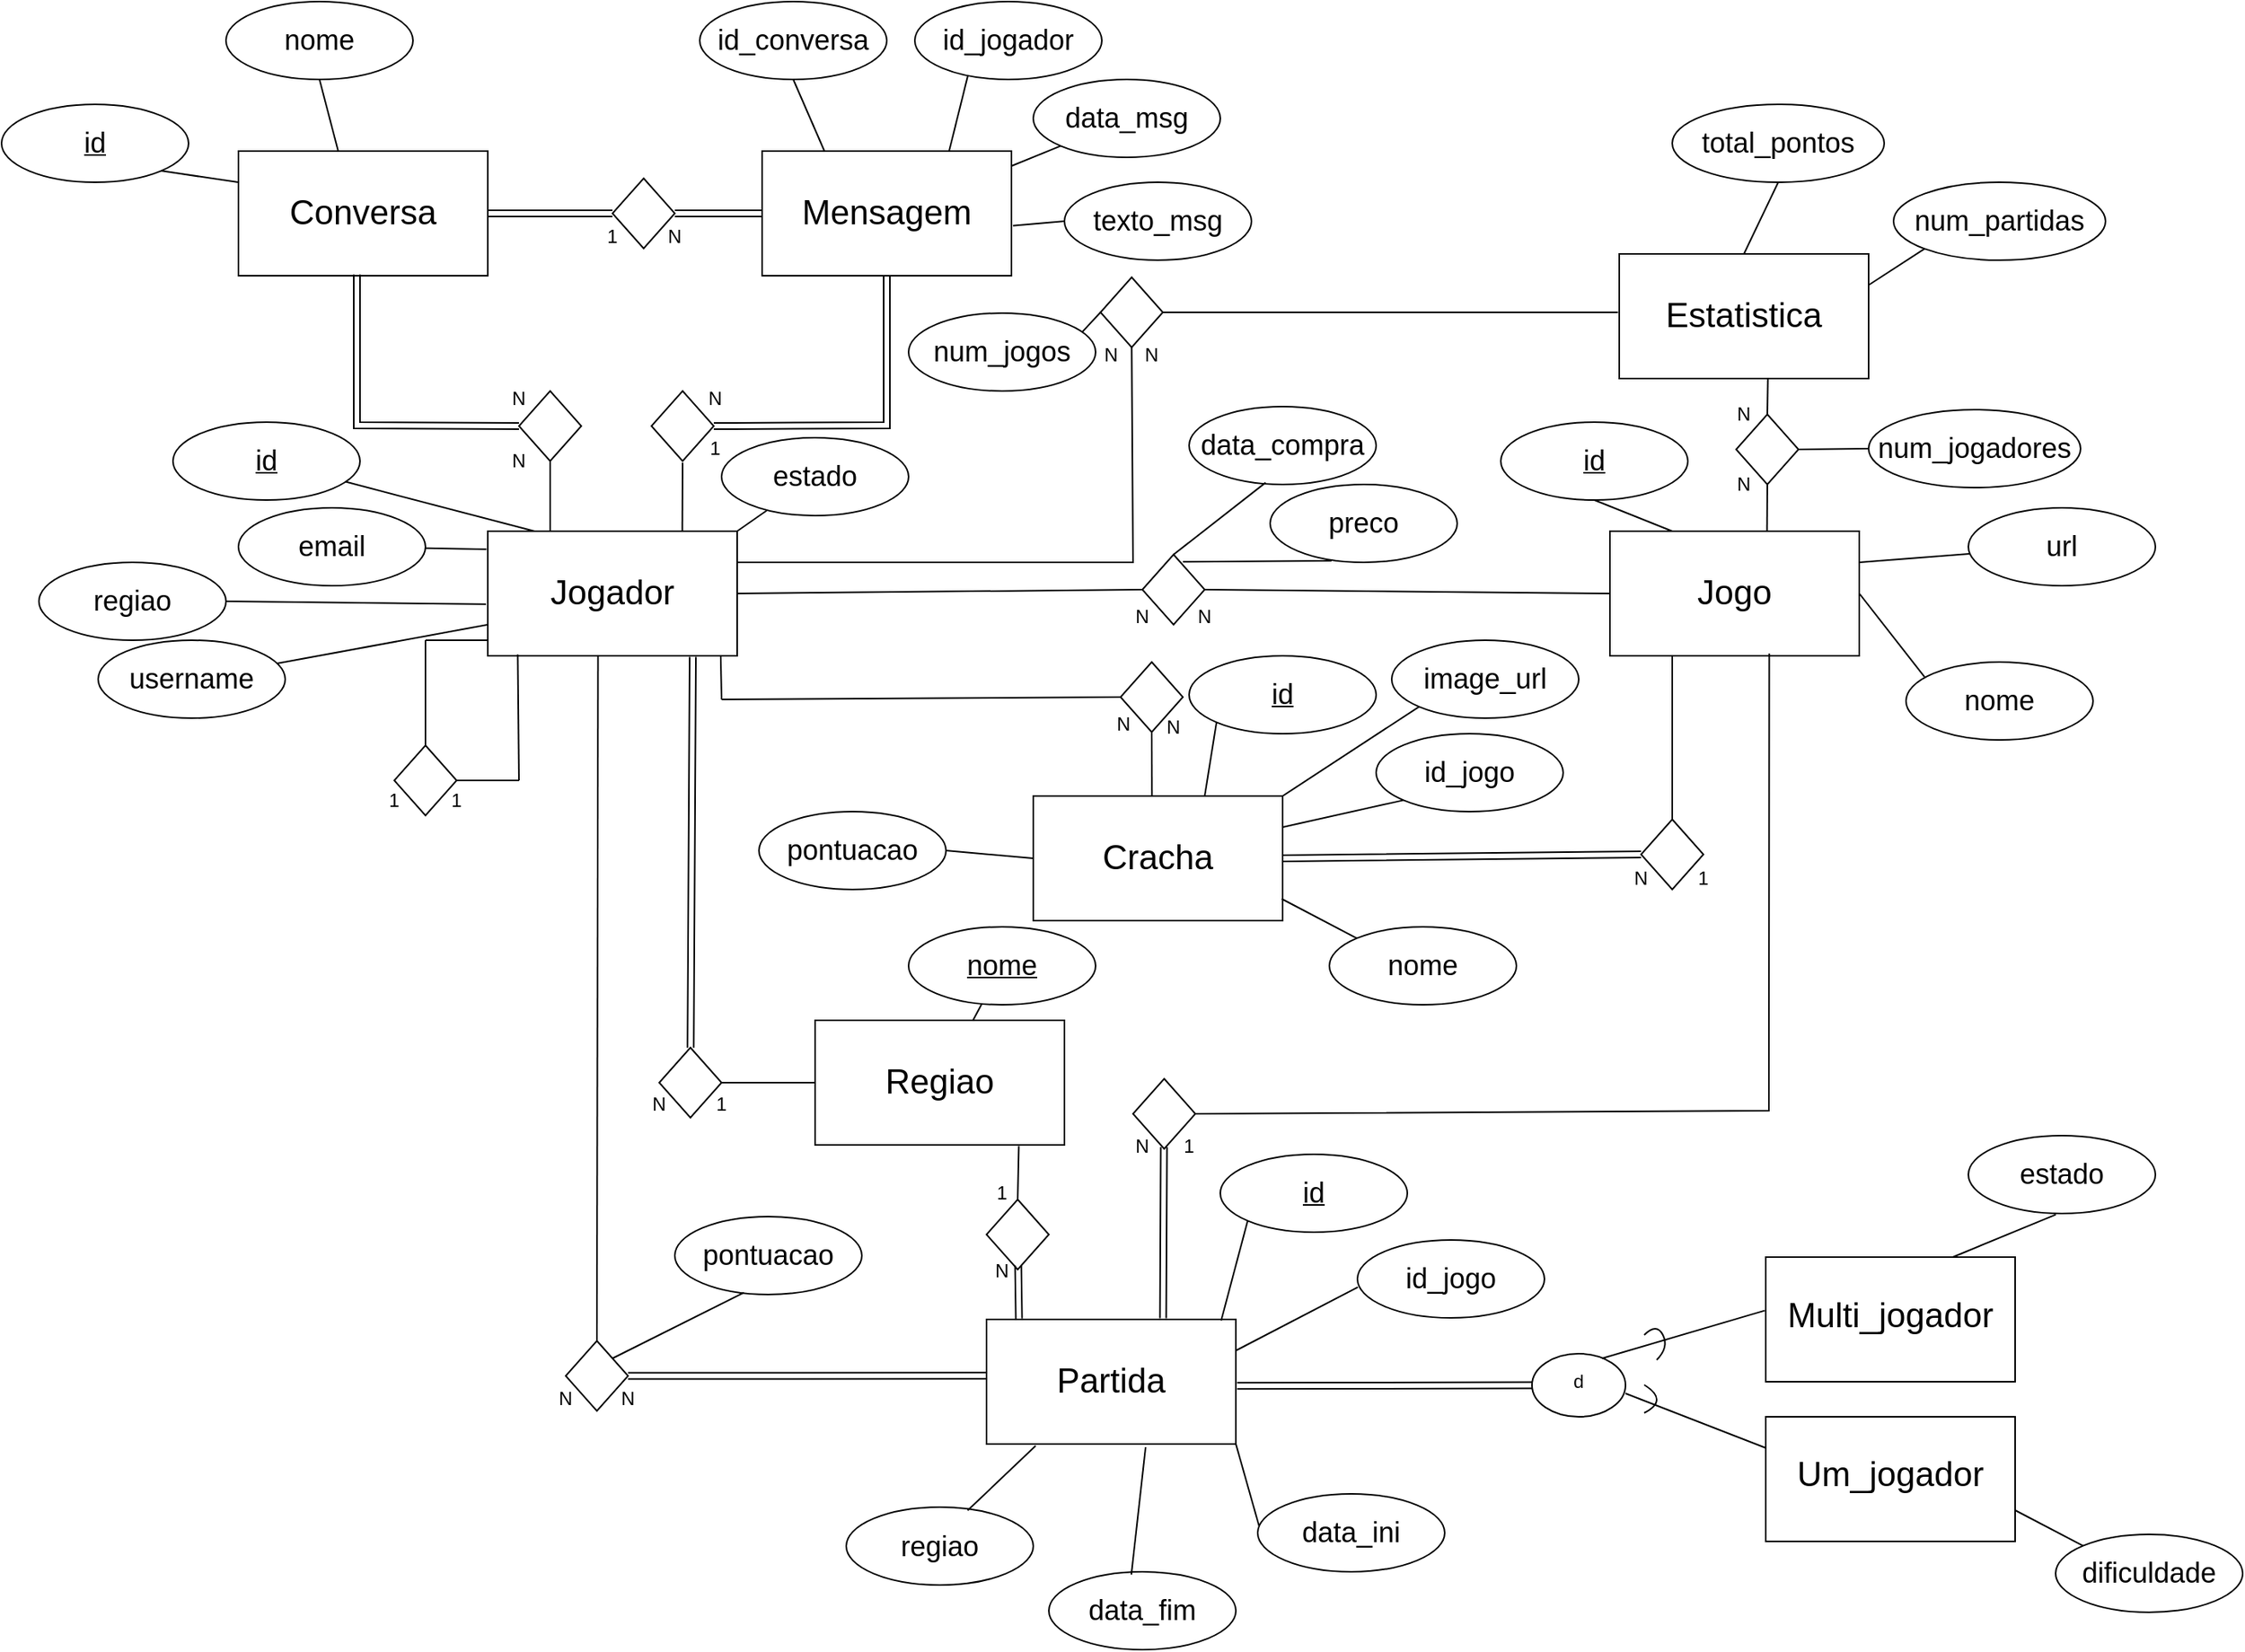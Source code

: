 <mxfile version="21.2.4" type="device">
  <diagram id="R2lEEEUBdFMjLlhIrx00" name="Page-1">
    <mxGraphModel dx="1615" dy="832" grid="1" gridSize="8" guides="1" tooltips="1" connect="1" arrows="1" fold="1" page="1" pageScale="1" pageWidth="4681" pageHeight="3300" math="0" shadow="0" extFonts="Permanent Marker^https://fonts.googleapis.com/css?family=Permanent+Marker">
      <root>
        <mxCell id="0" />
        <mxCell id="1" parent="0" />
        <mxCell id="nNDHWYNQJszgNGWnwx3n-1" value="" style="rounded=0;whiteSpace=wrap;html=1;" parent="1" vertex="1">
          <mxGeometry x="426" y="460" width="160" height="80" as="geometry" />
        </mxCell>
        <mxCell id="nNDHWYNQJszgNGWnwx3n-2" value="&lt;font style=&quot;font-size: 22px;&quot;&gt;Jogador&lt;/font&gt;" style="text;html=1;strokeColor=none;fillColor=none;align=center;verticalAlign=middle;whiteSpace=wrap;rounded=0;" parent="1" vertex="1">
          <mxGeometry x="466" y="480" width="80" height="40" as="geometry" />
        </mxCell>
        <mxCell id="nNDHWYNQJszgNGWnwx3n-3" value="&lt;u&gt;&lt;font style=&quot;font-size: 18px;&quot;&gt;id&lt;/font&gt;&lt;/u&gt;" style="ellipse;whiteSpace=wrap;html=1;" parent="1" vertex="1">
          <mxGeometry x="224" y="390" width="120" height="50" as="geometry" />
        </mxCell>
        <mxCell id="nNDHWYNQJszgNGWnwx3n-4" value="&lt;font style=&quot;font-size: 18px;&quot;&gt;email&lt;/font&gt;" style="ellipse;whiteSpace=wrap;html=1;" parent="1" vertex="1">
          <mxGeometry x="266" y="445" width="120" height="50" as="geometry" />
        </mxCell>
        <mxCell id="nNDHWYNQJszgNGWnwx3n-5" value="&lt;font style=&quot;font-size: 18px;&quot;&gt;username&lt;/font&gt;" style="ellipse;whiteSpace=wrap;html=1;" parent="1" vertex="1">
          <mxGeometry x="176" y="530" width="120" height="50" as="geometry" />
        </mxCell>
        <mxCell id="nNDHWYNQJszgNGWnwx3n-6" value="&lt;span style=&quot;font-size: 18px;&quot;&gt;estado&lt;/span&gt;" style="ellipse;whiteSpace=wrap;html=1;" parent="1" vertex="1">
          <mxGeometry x="576" y="400" width="120" height="50" as="geometry" />
        </mxCell>
        <mxCell id="nNDHWYNQJszgNGWnwx3n-7" value="" style="endArrow=none;html=1;rounded=0;exitX=1;exitY=0;exitDx=0;exitDy=0;" parent="1" source="nNDHWYNQJszgNGWnwx3n-1" target="nNDHWYNQJszgNGWnwx3n-6" edge="1">
          <mxGeometry width="50" height="50" relative="1" as="geometry">
            <mxPoint x="586" y="510" as="sourcePoint" />
            <mxPoint x="636" y="460" as="targetPoint" />
          </mxGeometry>
        </mxCell>
        <mxCell id="nNDHWYNQJszgNGWnwx3n-8" value="" style="endArrow=none;html=1;rounded=0;" parent="1" target="nNDHWYNQJszgNGWnwx3n-3" edge="1">
          <mxGeometry width="50" height="50" relative="1" as="geometry">
            <mxPoint x="456" y="460" as="sourcePoint" />
            <mxPoint x="536" y="420" as="targetPoint" />
          </mxGeometry>
        </mxCell>
        <mxCell id="nNDHWYNQJszgNGWnwx3n-9" value="" style="endArrow=none;html=1;rounded=0;entryX=-0.005;entryY=0.146;entryDx=0;entryDy=0;entryPerimeter=0;" parent="1" source="nNDHWYNQJszgNGWnwx3n-4" target="nNDHWYNQJszgNGWnwx3n-1" edge="1">
          <mxGeometry width="50" height="50" relative="1" as="geometry">
            <mxPoint x="456" y="480" as="sourcePoint" />
            <mxPoint x="506" y="430" as="targetPoint" />
          </mxGeometry>
        </mxCell>
        <mxCell id="nNDHWYNQJszgNGWnwx3n-10" value="" style="endArrow=none;html=1;rounded=0;entryX=0;entryY=0.75;entryDx=0;entryDy=0;" parent="1" source="nNDHWYNQJszgNGWnwx3n-5" target="nNDHWYNQJszgNGWnwx3n-1" edge="1">
          <mxGeometry width="50" height="50" relative="1" as="geometry">
            <mxPoint x="456" y="540" as="sourcePoint" />
            <mxPoint x="506" y="490" as="targetPoint" />
          </mxGeometry>
        </mxCell>
        <mxCell id="nNDHWYNQJszgNGWnwx3n-12" value="" style="rounded=0;whiteSpace=wrap;html=1;" parent="1" vertex="1">
          <mxGeometry x="636" y="774" width="160" height="80" as="geometry" />
        </mxCell>
        <mxCell id="nNDHWYNQJszgNGWnwx3n-13" value="&lt;font style=&quot;font-size: 22px;&quot;&gt;Regiao&lt;/font&gt;" style="text;html=1;strokeColor=none;fillColor=none;align=center;verticalAlign=middle;whiteSpace=wrap;rounded=0;" parent="1" vertex="1">
          <mxGeometry x="676" y="794" width="80" height="40" as="geometry" />
        </mxCell>
        <mxCell id="nNDHWYNQJszgNGWnwx3n-14" value="&lt;u&gt;&lt;font style=&quot;font-size: 18px;&quot;&gt;nome&lt;/font&gt;&lt;/u&gt;" style="ellipse;whiteSpace=wrap;html=1;" parent="1" vertex="1">
          <mxGeometry x="696" y="714" width="120" height="50" as="geometry" />
        </mxCell>
        <mxCell id="nNDHWYNQJszgNGWnwx3n-15" value="" style="endArrow=none;html=1;rounded=0;" parent="1" source="nNDHWYNQJszgNGWnwx3n-12" target="nNDHWYNQJszgNGWnwx3n-14" edge="1">
          <mxGeometry width="50" height="50" relative="1" as="geometry">
            <mxPoint x="596" y="754" as="sourcePoint" />
            <mxPoint x="646" y="704" as="targetPoint" />
          </mxGeometry>
        </mxCell>
        <mxCell id="nNDHWYNQJszgNGWnwx3n-20" value="1" style="text;html=1;strokeColor=none;fillColor=none;align=center;verticalAlign=middle;whiteSpace=wrap;rounded=0;" parent="1" vertex="1">
          <mxGeometry x="336" y="620" width="60" height="25" as="geometry" />
        </mxCell>
        <mxCell id="nNDHWYNQJszgNGWnwx3n-21" value="1" style="text;html=1;strokeColor=none;fillColor=none;align=center;verticalAlign=middle;whiteSpace=wrap;rounded=0;" parent="1" vertex="1">
          <mxGeometry x="376" y="620" width="60" height="25" as="geometry" />
        </mxCell>
        <mxCell id="nNDHWYNQJszgNGWnwx3n-25" value="" style="endArrow=none;html=1;rounded=0;entryX=0.12;entryY=0.989;entryDx=0;entryDy=0;entryPerimeter=0;" parent="1" target="nNDHWYNQJszgNGWnwx3n-1" edge="1">
          <mxGeometry width="50" height="50" relative="1" as="geometry">
            <mxPoint x="446" y="620" as="sourcePoint" />
            <mxPoint x="656" y="590" as="targetPoint" />
          </mxGeometry>
        </mxCell>
        <mxCell id="nNDHWYNQJszgNGWnwx3n-34" value="" style="endArrow=none;html=1;rounded=0;" parent="1" edge="1">
          <mxGeometry width="50" height="50" relative="1" as="geometry">
            <mxPoint x="386" y="530" as="sourcePoint" />
            <mxPoint x="426" y="530" as="targetPoint" />
          </mxGeometry>
        </mxCell>
        <mxCell id="nNDHWYNQJszgNGWnwx3n-35" value="" style="rhombus;whiteSpace=wrap;html=1;" parent="1" vertex="1">
          <mxGeometry x="366" y="597.5" width="40" height="45" as="geometry" />
        </mxCell>
        <mxCell id="nNDHWYNQJszgNGWnwx3n-36" value="" style="endArrow=none;html=1;rounded=0;" parent="1" edge="1">
          <mxGeometry width="50" height="50" relative="1" as="geometry">
            <mxPoint x="406" y="620" as="sourcePoint" />
            <mxPoint x="446" y="620" as="targetPoint" />
          </mxGeometry>
        </mxCell>
        <mxCell id="nNDHWYNQJszgNGWnwx3n-37" value="" style="endArrow=none;html=1;rounded=0;exitX=0.5;exitY=0;exitDx=0;exitDy=0;" parent="1" source="nNDHWYNQJszgNGWnwx3n-35" edge="1">
          <mxGeometry width="50" height="50" relative="1" as="geometry">
            <mxPoint x="406" y="620" as="sourcePoint" />
            <mxPoint x="386" y="530" as="targetPoint" />
          </mxGeometry>
        </mxCell>
        <mxCell id="nNDHWYNQJszgNGWnwx3n-38" value="" style="rhombus;whiteSpace=wrap;html=1;" parent="1" vertex="1">
          <mxGeometry x="536" y="791.5" width="40" height="45" as="geometry" />
        </mxCell>
        <mxCell id="nNDHWYNQJszgNGWnwx3n-40" value="1" style="text;html=1;strokeColor=none;fillColor=none;align=center;verticalAlign=middle;whiteSpace=wrap;rounded=0;" parent="1" vertex="1">
          <mxGeometry x="546" y="815" width="60" height="25" as="geometry" />
        </mxCell>
        <mxCell id="nNDHWYNQJszgNGWnwx3n-41" value="" style="endArrow=none;html=1;rounded=0;entryX=0;entryY=0.5;entryDx=0;entryDy=0;exitX=1;exitY=0.5;exitDx=0;exitDy=0;" parent="1" source="nNDHWYNQJszgNGWnwx3n-38" target="nNDHWYNQJszgNGWnwx3n-12" edge="1">
          <mxGeometry width="50" height="50" relative="1" as="geometry">
            <mxPoint x="526" y="814" as="sourcePoint" />
            <mxPoint x="576" y="764" as="targetPoint" />
          </mxGeometry>
        </mxCell>
        <mxCell id="nNDHWYNQJszgNGWnwx3n-42" value="" style="rounded=0;whiteSpace=wrap;html=1;" parent="1" vertex="1">
          <mxGeometry x="1146" y="460" width="160" height="80" as="geometry" />
        </mxCell>
        <mxCell id="nNDHWYNQJszgNGWnwx3n-43" value="&lt;font style=&quot;font-size: 22px;&quot;&gt;Jogo&lt;/font&gt;" style="text;html=1;strokeColor=none;fillColor=none;align=center;verticalAlign=middle;whiteSpace=wrap;rounded=0;" parent="1" vertex="1">
          <mxGeometry x="1186" y="480" width="80" height="40" as="geometry" />
        </mxCell>
        <mxCell id="nNDHWYNQJszgNGWnwx3n-44" value="" style="rhombus;whiteSpace=wrap;html=1;" parent="1" vertex="1">
          <mxGeometry x="846" y="475" width="40" height="45" as="geometry" />
        </mxCell>
        <mxCell id="nNDHWYNQJszgNGWnwx3n-45" value="" style="endArrow=none;html=1;rounded=0;exitX=1;exitY=0.5;exitDx=0;exitDy=0;entryX=0;entryY=0.5;entryDx=0;entryDy=0;" parent="1" source="nNDHWYNQJszgNGWnwx3n-1" target="nNDHWYNQJszgNGWnwx3n-44" edge="1">
          <mxGeometry width="50" height="50" relative="1" as="geometry">
            <mxPoint x="886" y="560" as="sourcePoint" />
            <mxPoint x="936" y="510" as="targetPoint" />
          </mxGeometry>
        </mxCell>
        <mxCell id="nNDHWYNQJszgNGWnwx3n-46" value="" style="endArrow=none;html=1;rounded=0;entryX=1;entryY=0.5;entryDx=0;entryDy=0;exitX=0;exitY=0.5;exitDx=0;exitDy=0;" parent="1" source="nNDHWYNQJszgNGWnwx3n-42" target="nNDHWYNQJszgNGWnwx3n-44" edge="1">
          <mxGeometry width="50" height="50" relative="1" as="geometry">
            <mxPoint x="886" y="560" as="sourcePoint" />
            <mxPoint x="936" y="510" as="targetPoint" />
          </mxGeometry>
        </mxCell>
        <mxCell id="nNDHWYNQJszgNGWnwx3n-47" value="N" style="text;html=1;strokeColor=none;fillColor=none;align=center;verticalAlign=middle;whiteSpace=wrap;rounded=0;" parent="1" vertex="1">
          <mxGeometry x="816" y="500" width="60" height="30" as="geometry" />
        </mxCell>
        <mxCell id="nNDHWYNQJszgNGWnwx3n-48" value="N" style="text;html=1;strokeColor=none;fillColor=none;align=center;verticalAlign=middle;whiteSpace=wrap;rounded=0;" parent="1" vertex="1">
          <mxGeometry x="856" y="500" width="60" height="30" as="geometry" />
        </mxCell>
        <mxCell id="nNDHWYNQJszgNGWnwx3n-49" value="&lt;u&gt;&lt;font style=&quot;font-size: 18px;&quot;&gt;id&lt;/font&gt;&lt;/u&gt;" style="ellipse;whiteSpace=wrap;html=1;" parent="1" vertex="1">
          <mxGeometry x="1076" y="390" width="120" height="50" as="geometry" />
        </mxCell>
        <mxCell id="nNDHWYNQJszgNGWnwx3n-50" value="&lt;span style=&quot;font-size: 18px;&quot;&gt;url&lt;/span&gt;" style="ellipse;whiteSpace=wrap;html=1;" parent="1" vertex="1">
          <mxGeometry x="1376" y="445" width="120" height="50" as="geometry" />
        </mxCell>
        <mxCell id="nNDHWYNQJszgNGWnwx3n-51" value="&lt;font style=&quot;font-size: 18px;&quot;&gt;nome&lt;/font&gt;" style="ellipse;whiteSpace=wrap;html=1;" parent="1" vertex="1">
          <mxGeometry x="1336" y="544" width="120" height="50" as="geometry" />
        </mxCell>
        <mxCell id="nNDHWYNQJszgNGWnwx3n-53" value="&lt;font style=&quot;font-size: 18px;&quot;&gt;image_url&lt;/font&gt;" style="ellipse;whiteSpace=wrap;html=1;" parent="1" vertex="1">
          <mxGeometry x="1006" y="530" width="120" height="50" as="geometry" />
        </mxCell>
        <mxCell id="nNDHWYNQJszgNGWnwx3n-54" value="" style="endArrow=none;html=1;rounded=0;entryX=0.5;entryY=1;entryDx=0;entryDy=0;exitX=0.25;exitY=0;exitDx=0;exitDy=0;" parent="1" source="nNDHWYNQJszgNGWnwx3n-42" target="nNDHWYNQJszgNGWnwx3n-49" edge="1">
          <mxGeometry width="50" height="50" relative="1" as="geometry">
            <mxPoint x="1136" y="530" as="sourcePoint" />
            <mxPoint x="1186" y="480" as="targetPoint" />
          </mxGeometry>
        </mxCell>
        <mxCell id="nNDHWYNQJszgNGWnwx3n-55" value="" style="endArrow=none;html=1;rounded=0;exitX=1;exitY=0.25;exitDx=0;exitDy=0;" parent="1" source="nNDHWYNQJszgNGWnwx3n-42" target="nNDHWYNQJszgNGWnwx3n-50" edge="1">
          <mxGeometry width="50" height="50" relative="1" as="geometry">
            <mxPoint x="1306" y="510" as="sourcePoint" />
            <mxPoint x="1296" y="440" as="targetPoint" />
          </mxGeometry>
        </mxCell>
        <mxCell id="nNDHWYNQJszgNGWnwx3n-56" value="" style="endArrow=none;html=1;rounded=0;entryX=0.099;entryY=0.191;entryDx=0;entryDy=0;exitX=1;exitY=0.5;exitDx=0;exitDy=0;entryPerimeter=0;" parent="1" source="nNDHWYNQJszgNGWnwx3n-42" target="nNDHWYNQJszgNGWnwx3n-51" edge="1">
          <mxGeometry width="50" height="50" relative="1" as="geometry">
            <mxPoint x="1306" y="520" as="sourcePoint" />
            <mxPoint x="1356" y="470" as="targetPoint" />
          </mxGeometry>
        </mxCell>
        <mxCell id="nNDHWYNQJszgNGWnwx3n-59" value="" style="rounded=0;whiteSpace=wrap;html=1;" parent="1" vertex="1">
          <mxGeometry x="776" y="630" width="160" height="80" as="geometry" />
        </mxCell>
        <mxCell id="nNDHWYNQJszgNGWnwx3n-60" value="&lt;font style=&quot;font-size: 22px;&quot;&gt;Cracha&lt;/font&gt;" style="text;html=1;strokeColor=none;fillColor=none;align=center;verticalAlign=middle;whiteSpace=wrap;rounded=0;" parent="1" vertex="1">
          <mxGeometry x="816" y="650" width="80" height="40" as="geometry" />
        </mxCell>
        <mxCell id="nNDHWYNQJszgNGWnwx3n-61" value="&lt;u&gt;&lt;font style=&quot;font-size: 18px;&quot;&gt;id&lt;/font&gt;&lt;/u&gt;" style="ellipse;whiteSpace=wrap;html=1;" parent="1" vertex="1">
          <mxGeometry x="876" y="540" width="120" height="50" as="geometry" />
        </mxCell>
        <mxCell id="nNDHWYNQJszgNGWnwx3n-62" value="&lt;font style=&quot;font-size: 18px;&quot;&gt;id_jogo&lt;/font&gt;" style="ellipse;whiteSpace=wrap;html=1;" parent="1" vertex="1">
          <mxGeometry x="996" y="590" width="120" height="50" as="geometry" />
        </mxCell>
        <mxCell id="nNDHWYNQJszgNGWnwx3n-63" value="&lt;font style=&quot;font-size: 18px;&quot;&gt;nome&lt;/font&gt;" style="ellipse;whiteSpace=wrap;html=1;" parent="1" vertex="1">
          <mxGeometry x="966" y="714" width="120" height="50" as="geometry" />
        </mxCell>
        <mxCell id="nNDHWYNQJszgNGWnwx3n-64" value="" style="endArrow=none;html=1;rounded=0;entryX=0;entryY=1;entryDx=0;entryDy=0;" parent="1" target="nNDHWYNQJszgNGWnwx3n-61" edge="1">
          <mxGeometry width="50" height="50" relative="1" as="geometry">
            <mxPoint x="886" y="630" as="sourcePoint" />
            <mxPoint x="936" y="580" as="targetPoint" />
          </mxGeometry>
        </mxCell>
        <mxCell id="nNDHWYNQJszgNGWnwx3n-65" value="" style="endArrow=none;html=1;rounded=0;entryX=0;entryY=1;entryDx=0;entryDy=0;exitX=1;exitY=0.25;exitDx=0;exitDy=0;" parent="1" source="nNDHWYNQJszgNGWnwx3n-59" target="nNDHWYNQJszgNGWnwx3n-62" edge="1">
          <mxGeometry width="50" height="50" relative="1" as="geometry">
            <mxPoint x="896" y="690" as="sourcePoint" />
            <mxPoint x="946" y="640" as="targetPoint" />
          </mxGeometry>
        </mxCell>
        <mxCell id="nNDHWYNQJszgNGWnwx3n-66" value="" style="endArrow=none;html=1;rounded=0;exitX=0;exitY=0;exitDx=0;exitDy=0;entryX=0.996;entryY=0.825;entryDx=0;entryDy=0;entryPerimeter=0;" parent="1" source="nNDHWYNQJszgNGWnwx3n-63" target="nNDHWYNQJszgNGWnwx3n-59" edge="1">
          <mxGeometry width="50" height="50" relative="1" as="geometry">
            <mxPoint x="916" y="740" as="sourcePoint" />
            <mxPoint x="966" y="690" as="targetPoint" />
          </mxGeometry>
        </mxCell>
        <mxCell id="nNDHWYNQJszgNGWnwx3n-67" value="" style="rhombus;whiteSpace=wrap;html=1;" parent="1" vertex="1">
          <mxGeometry x="832" y="544" width="40" height="45" as="geometry" />
        </mxCell>
        <mxCell id="nNDHWYNQJszgNGWnwx3n-68" value="N" style="text;html=1;strokeColor=none;fillColor=none;align=center;verticalAlign=middle;whiteSpace=wrap;rounded=0;" parent="1" vertex="1">
          <mxGeometry x="836" y="570.5" width="60" height="30" as="geometry" />
        </mxCell>
        <mxCell id="nNDHWYNQJszgNGWnwx3n-73" value="&lt;font style=&quot;font-size: 18px;&quot;&gt;preco&lt;/font&gt;" style="ellipse;whiteSpace=wrap;html=1;" parent="1" vertex="1">
          <mxGeometry x="928" y="430" width="120" height="50" as="geometry" />
        </mxCell>
        <mxCell id="nNDHWYNQJszgNGWnwx3n-75" value="&lt;font style=&quot;font-size: 18px;&quot;&gt;data_compra&lt;/font&gt;" style="ellipse;whiteSpace=wrap;html=1;" parent="1" vertex="1">
          <mxGeometry x="876" y="380" width="120" height="50" as="geometry" />
        </mxCell>
        <mxCell id="nNDHWYNQJszgNGWnwx3n-79" value="" style="rhombus;whiteSpace=wrap;html=1;" parent="1" vertex="1">
          <mxGeometry x="1166" y="645" width="40" height="45" as="geometry" />
        </mxCell>
        <mxCell id="nNDHWYNQJszgNGWnwx3n-83" value="" style="rounded=0;whiteSpace=wrap;html=1;" parent="1" vertex="1">
          <mxGeometry x="746" y="966" width="160" height="80" as="geometry" />
        </mxCell>
        <mxCell id="nNDHWYNQJszgNGWnwx3n-84" value="&lt;font style=&quot;font-size: 22px;&quot;&gt;Partida&lt;/font&gt;" style="text;html=1;strokeColor=none;fillColor=none;align=center;verticalAlign=middle;whiteSpace=wrap;rounded=0;" parent="1" vertex="1">
          <mxGeometry x="786" y="986" width="80" height="40" as="geometry" />
        </mxCell>
        <mxCell id="nNDHWYNQJszgNGWnwx3n-85" value="" style="rhombus;whiteSpace=wrap;html=1;" parent="1" vertex="1">
          <mxGeometry x="840" y="811.5" width="40" height="45" as="geometry" />
        </mxCell>
        <mxCell id="nNDHWYNQJszgNGWnwx3n-88" value="" style="shape=link;html=1;rounded=0;entryX=0.495;entryY=0.974;entryDx=0;entryDy=0;entryPerimeter=0;exitX=0.708;exitY=-0.009;exitDx=0;exitDy=0;exitPerimeter=0;" parent="1" source="nNDHWYNQJszgNGWnwx3n-83" target="nNDHWYNQJszgNGWnwx3n-85" edge="1">
          <mxGeometry width="100" relative="1" as="geometry">
            <mxPoint x="860" y="960" as="sourcePoint" />
            <mxPoint x="932" y="936" as="targetPoint" />
          </mxGeometry>
        </mxCell>
        <mxCell id="nNDHWYNQJszgNGWnwx3n-89" value="N" style="text;html=1;strokeColor=none;fillColor=none;align=center;verticalAlign=middle;whiteSpace=wrap;rounded=0;" parent="1" vertex="1">
          <mxGeometry x="816" y="840" width="60" height="30" as="geometry" />
        </mxCell>
        <mxCell id="nNDHWYNQJszgNGWnwx3n-91" value="1" style="text;html=1;strokeColor=none;fillColor=none;align=center;verticalAlign=middle;whiteSpace=wrap;rounded=0;" parent="1" vertex="1">
          <mxGeometry x="846" y="840" width="60" height="30" as="geometry" />
        </mxCell>
        <mxCell id="nNDHWYNQJszgNGWnwx3n-92" value="1" style="text;html=1;strokeColor=none;fillColor=none;align=center;verticalAlign=middle;whiteSpace=wrap;rounded=0;" parent="1" vertex="1">
          <mxGeometry x="1176" y="667.5" width="60" height="30" as="geometry" />
        </mxCell>
        <mxCell id="nNDHWYNQJszgNGWnwx3n-93" value="N" style="text;html=1;strokeColor=none;fillColor=none;align=center;verticalAlign=middle;whiteSpace=wrap;rounded=0;" parent="1" vertex="1">
          <mxGeometry x="1136" y="667.5" width="60" height="30" as="geometry" />
        </mxCell>
        <mxCell id="nNDHWYNQJszgNGWnwx3n-94" value="" style="rhombus;whiteSpace=wrap;html=1;" parent="1" vertex="1">
          <mxGeometry x="476" y="979.75" width="40" height="45" as="geometry" />
        </mxCell>
        <mxCell id="nNDHWYNQJszgNGWnwx3n-95" value="N" style="text;html=1;strokeColor=none;fillColor=none;align=center;verticalAlign=middle;whiteSpace=wrap;rounded=0;" parent="1" vertex="1">
          <mxGeometry x="446" y="1002.25" width="60" height="30" as="geometry" />
        </mxCell>
        <mxCell id="nNDHWYNQJszgNGWnwx3n-100" value="" style="endArrow=none;html=1;rounded=0;entryX=0.442;entryY=1.003;entryDx=0;entryDy=0;entryPerimeter=0;exitX=0.5;exitY=0;exitDx=0;exitDy=0;" parent="1" source="nNDHWYNQJszgNGWnwx3n-94" target="nNDHWYNQJszgNGWnwx3n-1" edge="1">
          <mxGeometry width="50" height="50" relative="1" as="geometry">
            <mxPoint x="496" y="960" as="sourcePoint" />
            <mxPoint x="496" y="544" as="targetPoint" />
          </mxGeometry>
        </mxCell>
        <mxCell id="nNDHWYNQJszgNGWnwx3n-101" value="N" style="text;html=1;strokeColor=none;fillColor=none;align=center;verticalAlign=middle;whiteSpace=wrap;rounded=0;" parent="1" vertex="1">
          <mxGeometry x="486" y="1002.25" width="60" height="30" as="geometry" />
        </mxCell>
        <mxCell id="nNDHWYNQJszgNGWnwx3n-102" value="&lt;font style=&quot;font-size: 18px;&quot;&gt;pontuacao&lt;/font&gt;" style="ellipse;whiteSpace=wrap;html=1;" parent="1" vertex="1">
          <mxGeometry x="546" y="900" width="120" height="50" as="geometry" />
        </mxCell>
        <mxCell id="nNDHWYNQJszgNGWnwx3n-105" value="&lt;u&gt;&lt;font style=&quot;font-size: 18px;&quot;&gt;id&lt;/font&gt;&lt;/u&gt;" style="ellipse;whiteSpace=wrap;html=1;" parent="1" vertex="1">
          <mxGeometry x="896" y="860" width="120" height="50" as="geometry" />
        </mxCell>
        <mxCell id="nNDHWYNQJszgNGWnwx3n-106" value="&lt;font style=&quot;font-size: 18px;&quot;&gt;id_jogo&lt;/font&gt;" style="ellipse;whiteSpace=wrap;html=1;" parent="1" vertex="1">
          <mxGeometry x="984" y="915" width="120" height="50" as="geometry" />
        </mxCell>
        <mxCell id="nNDHWYNQJszgNGWnwx3n-107" value="&lt;font style=&quot;font-size: 18px;&quot;&gt;data_ini&lt;/font&gt;" style="ellipse;whiteSpace=wrap;html=1;" parent="1" vertex="1">
          <mxGeometry x="920" y="1078" width="120" height="50" as="geometry" />
        </mxCell>
        <mxCell id="nNDHWYNQJszgNGWnwx3n-108" value="&lt;font style=&quot;font-size: 18px;&quot;&gt;data_fim&lt;/font&gt;" style="ellipse;whiteSpace=wrap;html=1;" parent="1" vertex="1">
          <mxGeometry x="786" y="1128" width="120" height="50" as="geometry" />
        </mxCell>
        <mxCell id="nNDHWYNQJszgNGWnwx3n-109" value="&lt;font style=&quot;font-size: 18px;&quot;&gt;regiao&lt;/font&gt;" style="ellipse;whiteSpace=wrap;html=1;" parent="1" vertex="1">
          <mxGeometry x="656" y="1086.5" width="120" height="50" as="geometry" />
        </mxCell>
        <mxCell id="nNDHWYNQJszgNGWnwx3n-115" value="" style="endArrow=none;html=1;rounded=0;entryX=0.934;entryY=0.995;entryDx=0;entryDy=0;entryPerimeter=0;" parent="1" target="nNDHWYNQJszgNGWnwx3n-1" edge="1">
          <mxGeometry width="50" height="50" relative="1" as="geometry">
            <mxPoint x="576" y="568" as="sourcePoint" />
            <mxPoint x="786" y="664" as="targetPoint" />
          </mxGeometry>
        </mxCell>
        <mxCell id="nNDHWYNQJszgNGWnwx3n-116" value="" style="endArrow=none;html=1;rounded=0;entryX=0;entryY=0.5;entryDx=0;entryDy=0;" parent="1" target="nNDHWYNQJszgNGWnwx3n-67" edge="1">
          <mxGeometry width="50" height="50" relative="1" as="geometry">
            <mxPoint x="576" y="568" as="sourcePoint" />
            <mxPoint x="656" y="544" as="targetPoint" />
          </mxGeometry>
        </mxCell>
        <mxCell id="nNDHWYNQJszgNGWnwx3n-120" value="" style="endArrow=none;html=1;rounded=0;entryX=0.5;entryY=0;entryDx=0;entryDy=0;exitX=0.409;exitY=0.976;exitDx=0;exitDy=0;exitPerimeter=0;" parent="1" source="nNDHWYNQJszgNGWnwx3n-75" target="nNDHWYNQJszgNGWnwx3n-44" edge="1">
          <mxGeometry width="50" height="50" relative="1" as="geometry">
            <mxPoint x="912" y="360" as="sourcePoint" />
            <mxPoint x="696" y="597.5" as="targetPoint" />
          </mxGeometry>
        </mxCell>
        <mxCell id="nNDHWYNQJszgNGWnwx3n-122" value="" style="endArrow=none;html=1;rounded=0;exitX=0.328;exitY=0.981;exitDx=0;exitDy=0;entryX=0.651;entryY=0.104;entryDx=0;entryDy=0;entryPerimeter=0;exitPerimeter=0;" parent="1" source="nNDHWYNQJszgNGWnwx3n-73" target="nNDHWYNQJszgNGWnwx3n-44" edge="1">
          <mxGeometry width="50" height="50" relative="1" as="geometry">
            <mxPoint x="720" y="626" as="sourcePoint" />
            <mxPoint x="888" y="464" as="targetPoint" />
          </mxGeometry>
        </mxCell>
        <mxCell id="nNDHWYNQJszgNGWnwx3n-123" value="N" style="text;html=1;strokeColor=none;fillColor=none;align=center;verticalAlign=middle;whiteSpace=wrap;rounded=0;" parent="1" vertex="1">
          <mxGeometry x="802" y="570.5" width="64" height="27" as="geometry" />
        </mxCell>
        <mxCell id="nNDHWYNQJszgNGWnwx3n-124" value="N" style="text;html=1;strokeColor=none;fillColor=none;align=center;verticalAlign=middle;whiteSpace=wrap;rounded=0;" parent="1" vertex="1">
          <mxGeometry x="506" y="815" width="60" height="25" as="geometry" />
        </mxCell>
        <mxCell id="nNDHWYNQJszgNGWnwx3n-125" value="&lt;span style=&quot;font-size: 18px;&quot;&gt;regiao&lt;/span&gt;" style="ellipse;whiteSpace=wrap;html=1;" parent="1" vertex="1">
          <mxGeometry x="138" y="480" width="120" height="50" as="geometry" />
        </mxCell>
        <mxCell id="nNDHWYNQJszgNGWnwx3n-127" value="" style="shape=link;html=1;rounded=0;exitX=0.822;exitY=1.009;exitDx=0;exitDy=0;exitPerimeter=0;" parent="1" source="nNDHWYNQJszgNGWnwx3n-1" target="nNDHWYNQJszgNGWnwx3n-38" edge="1">
          <mxGeometry width="100" relative="1" as="geometry">
            <mxPoint x="568" y="712" as="sourcePoint" />
            <mxPoint x="668" y="712" as="targetPoint" />
          </mxGeometry>
        </mxCell>
        <mxCell id="nNDHWYNQJszgNGWnwx3n-131" value="" style="rhombus;whiteSpace=wrap;html=1;" parent="1" vertex="1">
          <mxGeometry x="746" y="889" width="40" height="45" as="geometry" />
        </mxCell>
        <mxCell id="nNDHWYNQJszgNGWnwx3n-132" value="" style="endArrow=none;html=1;rounded=0;exitX=0.5;exitY=0;exitDx=0;exitDy=0;entryX=0.817;entryY=1.01;entryDx=0;entryDy=0;entryPerimeter=0;" parent="1" source="nNDHWYNQJszgNGWnwx3n-131" target="nNDHWYNQJszgNGWnwx3n-12" edge="1">
          <mxGeometry width="50" height="50" relative="1" as="geometry">
            <mxPoint x="776" y="858" as="sourcePoint" />
            <mxPoint x="768" y="856" as="targetPoint" />
          </mxGeometry>
        </mxCell>
        <mxCell id="nNDHWYNQJszgNGWnwx3n-134" value="" style="shape=link;html=1;rounded=0;exitX=0.13;exitY=-0.007;exitDx=0;exitDy=0;exitPerimeter=0;entryX=0.508;entryY=0.942;entryDx=0;entryDy=0;entryPerimeter=0;" parent="1" source="nNDHWYNQJszgNGWnwx3n-83" target="nNDHWYNQJszgNGWnwx3n-131" edge="1">
          <mxGeometry width="100" relative="1" as="geometry">
            <mxPoint x="768" y="920" as="sourcePoint" />
            <mxPoint x="868" y="920" as="targetPoint" />
          </mxGeometry>
        </mxCell>
        <mxCell id="nNDHWYNQJszgNGWnwx3n-135" value="N" style="text;html=1;strokeColor=none;fillColor=none;align=center;verticalAlign=middle;whiteSpace=wrap;rounded=0;" parent="1" vertex="1">
          <mxGeometry x="726" y="920" width="60" height="30" as="geometry" />
        </mxCell>
        <mxCell id="nNDHWYNQJszgNGWnwx3n-136" value="1" style="text;html=1;strokeColor=none;fillColor=none;align=center;verticalAlign=middle;whiteSpace=wrap;rounded=0;" parent="1" vertex="1">
          <mxGeometry x="726" y="870" width="60" height="30" as="geometry" />
        </mxCell>
        <mxCell id="nNDHWYNQJszgNGWnwx3n-137" value="" style="endArrow=none;html=1;rounded=0;entryX=0;entryY=1;entryDx=0;entryDy=0;exitX=0.941;exitY=0.009;exitDx=0;exitDy=0;exitPerimeter=0;" parent="1" source="nNDHWYNQJszgNGWnwx3n-83" target="nNDHWYNQJszgNGWnwx3n-105" edge="1">
          <mxGeometry width="50" height="50" relative="1" as="geometry">
            <mxPoint x="784" y="978" as="sourcePoint" />
            <mxPoint x="834" y="928" as="targetPoint" />
          </mxGeometry>
        </mxCell>
        <mxCell id="nNDHWYNQJszgNGWnwx3n-138" value="" style="endArrow=none;html=1;rounded=0;exitX=1;exitY=0.25;exitDx=0;exitDy=0;entryX=0.002;entryY=0.607;entryDx=0;entryDy=0;entryPerimeter=0;" parent="1" source="nNDHWYNQJszgNGWnwx3n-83" target="nNDHWYNQJszgNGWnwx3n-106" edge="1">
          <mxGeometry width="50" height="50" relative="1" as="geometry">
            <mxPoint x="1032" y="994" as="sourcePoint" />
            <mxPoint x="1082" y="944" as="targetPoint" />
          </mxGeometry>
        </mxCell>
        <mxCell id="nNDHWYNQJszgNGWnwx3n-139" value="" style="endArrow=none;html=1;rounded=0;exitX=1;exitY=1;exitDx=0;exitDy=0;entryX=0.008;entryY=0.417;entryDx=0;entryDy=0;entryPerimeter=0;" parent="1" source="nNDHWYNQJszgNGWnwx3n-83" target="nNDHWYNQJszgNGWnwx3n-107" edge="1">
          <mxGeometry width="50" height="50" relative="1" as="geometry">
            <mxPoint x="944" y="1010" as="sourcePoint" />
            <mxPoint x="994" y="960" as="targetPoint" />
          </mxGeometry>
        </mxCell>
        <mxCell id="nNDHWYNQJszgNGWnwx3n-140" value="" style="endArrow=none;html=1;rounded=0;exitX=0.638;exitY=1.025;exitDx=0;exitDy=0;exitPerimeter=0;entryX=0.441;entryY=0.037;entryDx=0;entryDy=0;entryPerimeter=0;" parent="1" source="nNDHWYNQJszgNGWnwx3n-83" target="nNDHWYNQJszgNGWnwx3n-108" edge="1">
          <mxGeometry width="50" height="50" relative="1" as="geometry">
            <mxPoint x="920" y="1066" as="sourcePoint" />
            <mxPoint x="970" y="1016" as="targetPoint" />
          </mxGeometry>
        </mxCell>
        <mxCell id="nNDHWYNQJszgNGWnwx3n-141" value="" style="endArrow=none;html=1;rounded=0;exitX=0.649;exitY=0.043;exitDx=0;exitDy=0;exitPerimeter=0;entryX=0.197;entryY=1.014;entryDx=0;entryDy=0;entryPerimeter=0;" parent="1" source="nNDHWYNQJszgNGWnwx3n-109" target="nNDHWYNQJszgNGWnwx3n-83" edge="1">
          <mxGeometry width="50" height="50" relative="1" as="geometry">
            <mxPoint x="752" y="1066" as="sourcePoint" />
            <mxPoint x="802" y="1016" as="targetPoint" />
          </mxGeometry>
        </mxCell>
        <mxCell id="nNDHWYNQJszgNGWnwx3n-142" value="" style="ellipse;whiteSpace=wrap;html=1;" parent="1" vertex="1">
          <mxGeometry x="1096" y="988" width="60" height="40.5" as="geometry" />
        </mxCell>
        <mxCell id="nNDHWYNQJszgNGWnwx3n-143" value="" style="shape=link;html=1;rounded=0;exitX=1.005;exitY=0.533;exitDx=0;exitDy=0;exitPerimeter=0;entryX=0;entryY=0.5;entryDx=0;entryDy=0;" parent="1" source="nNDHWYNQJszgNGWnwx3n-83" target="nNDHWYNQJszgNGWnwx3n-142" edge="1">
          <mxGeometry width="100" relative="1" as="geometry">
            <mxPoint x="920" y="1008" as="sourcePoint" />
            <mxPoint x="1020" y="1008" as="targetPoint" />
          </mxGeometry>
        </mxCell>
        <mxCell id="nNDHWYNQJszgNGWnwx3n-144" value="d" style="text;html=1;strokeColor=none;fillColor=none;align=center;verticalAlign=middle;whiteSpace=wrap;rounded=0;" parent="1" vertex="1">
          <mxGeometry x="1096" y="991" width="60" height="30" as="geometry" />
        </mxCell>
        <mxCell id="nNDHWYNQJszgNGWnwx3n-146" value="" style="endArrow=none;html=1;rounded=0;exitX=1;exitY=0.75;exitDx=0;exitDy=0;entryX=0;entryY=0.25;entryDx=0;entryDy=0;" parent="1" source="nNDHWYNQJszgNGWnwx3n-144" target="nNDHWYNQJszgNGWnwx3n-163" edge="1">
          <mxGeometry width="50" height="50" relative="1" as="geometry">
            <mxPoint x="1080" y="978" as="sourcePoint" />
            <mxPoint x="1224" y="1040" as="targetPoint" />
          </mxGeometry>
        </mxCell>
        <mxCell id="nNDHWYNQJszgNGWnwx3n-150" value="" style="endArrow=none;html=1;rounded=0;exitX=0.75;exitY=0;exitDx=0;exitDy=0;entryX=-0.004;entryY=0.429;entryDx=0;entryDy=0;entryPerimeter=0;" parent="1" source="nNDHWYNQJszgNGWnwx3n-144" target="nNDHWYNQJszgNGWnwx3n-160" edge="1">
          <mxGeometry width="50" height="50" relative="1" as="geometry">
            <mxPoint x="1141" y="991" as="sourcePoint" />
            <mxPoint x="1224" y="968" as="targetPoint" />
          </mxGeometry>
        </mxCell>
        <mxCell id="nNDHWYNQJszgNGWnwx3n-156" value="" style="curved=1;endArrow=none;html=1;rounded=0;endFill=0;" parent="1" edge="1">
          <mxGeometry width="50" height="50" relative="1" as="geometry">
            <mxPoint x="1176" y="992" as="sourcePoint" />
            <mxPoint x="1168" y="976" as="targetPoint" />
            <Array as="points">
              <mxPoint x="1184" y="984" />
              <mxPoint x="1176" y="968" />
            </Array>
          </mxGeometry>
        </mxCell>
        <mxCell id="nNDHWYNQJszgNGWnwx3n-157" value="" style="curved=1;endArrow=none;html=1;rounded=0;endFill=0;" parent="1" edge="1">
          <mxGeometry width="50" height="50" relative="1" as="geometry">
            <mxPoint x="1168" y="1026" as="sourcePoint" />
            <mxPoint x="1168" y="1008" as="targetPoint" />
            <Array as="points">
              <mxPoint x="1184" y="1018" />
            </Array>
          </mxGeometry>
        </mxCell>
        <mxCell id="nNDHWYNQJszgNGWnwx3n-160" value="" style="rounded=0;whiteSpace=wrap;html=1;" parent="1" vertex="1">
          <mxGeometry x="1246" y="926" width="160" height="80" as="geometry" />
        </mxCell>
        <mxCell id="nNDHWYNQJszgNGWnwx3n-161" value="&lt;font style=&quot;font-size: 22px;&quot;&gt;Multi_jogador&lt;/font&gt;" style="text;html=1;strokeColor=none;fillColor=none;align=center;verticalAlign=middle;whiteSpace=wrap;rounded=0;" parent="1" vertex="1">
          <mxGeometry x="1286" y="943.5" width="80" height="40" as="geometry" />
        </mxCell>
        <mxCell id="nNDHWYNQJszgNGWnwx3n-163" value="" style="rounded=0;whiteSpace=wrap;html=1;" parent="1" vertex="1">
          <mxGeometry x="1246" y="1028.5" width="160" height="80" as="geometry" />
        </mxCell>
        <mxCell id="nNDHWYNQJszgNGWnwx3n-164" value="&lt;font style=&quot;font-size: 22px;&quot;&gt;Um_jogador&lt;/font&gt;" style="text;html=1;strokeColor=none;fillColor=none;align=center;verticalAlign=middle;whiteSpace=wrap;rounded=0;" parent="1" vertex="1">
          <mxGeometry x="1286" y="1046" width="80" height="40" as="geometry" />
        </mxCell>
        <mxCell id="nNDHWYNQJszgNGWnwx3n-167" value="&lt;font style=&quot;font-size: 18px;&quot;&gt;estado&lt;/font&gt;" style="ellipse;whiteSpace=wrap;html=1;" parent="1" vertex="1">
          <mxGeometry x="1376" y="848" width="120" height="50" as="geometry" />
        </mxCell>
        <mxCell id="nNDHWYNQJszgNGWnwx3n-168" value="" style="endArrow=none;html=1;rounded=0;exitX=0.75;exitY=0;exitDx=0;exitDy=0;entryX=0.468;entryY=1.013;entryDx=0;entryDy=0;entryPerimeter=0;" parent="1" source="nNDHWYNQJszgNGWnwx3n-160" target="nNDHWYNQJszgNGWnwx3n-167" edge="1">
          <mxGeometry width="50" height="50" relative="1" as="geometry">
            <mxPoint x="1416" y="946" as="sourcePoint" />
            <mxPoint x="1466" y="896" as="targetPoint" />
          </mxGeometry>
        </mxCell>
        <mxCell id="nNDHWYNQJszgNGWnwx3n-169" value="&lt;font style=&quot;font-size: 18px;&quot;&gt;dificuldade&lt;/font&gt;" style="ellipse;whiteSpace=wrap;html=1;" parent="1" vertex="1">
          <mxGeometry x="1432" y="1104" width="120" height="50" as="geometry" />
        </mxCell>
        <mxCell id="nNDHWYNQJszgNGWnwx3n-170" value="" style="endArrow=none;html=1;rounded=0;exitX=1;exitY=0.75;exitDx=0;exitDy=0;entryX=0;entryY=0;entryDx=0;entryDy=0;" parent="1" source="nNDHWYNQJszgNGWnwx3n-163" target="nNDHWYNQJszgNGWnwx3n-169" edge="1">
          <mxGeometry width="50" height="50" relative="1" as="geometry">
            <mxPoint x="1288" y="954" as="sourcePoint" />
            <mxPoint x="1338" y="904" as="targetPoint" />
          </mxGeometry>
        </mxCell>
        <mxCell id="nNDHWYNQJszgNGWnwx3n-171" value="" style="rhombus;whiteSpace=wrap;html=1;" parent="1" vertex="1">
          <mxGeometry x="819.14" y="297" width="40" height="45" as="geometry" />
        </mxCell>
        <mxCell id="nNDHWYNQJszgNGWnwx3n-172" value="N" style="text;html=1;strokeColor=none;fillColor=none;align=center;verticalAlign=middle;whiteSpace=wrap;rounded=0;" parent="1" vertex="1">
          <mxGeometry x="822" y="332" width="60" height="30" as="geometry" />
        </mxCell>
        <mxCell id="nNDHWYNQJszgNGWnwx3n-175" value="N" style="text;html=1;strokeColor=none;fillColor=none;align=center;verticalAlign=middle;whiteSpace=wrap;rounded=0;" parent="1" vertex="1">
          <mxGeometry x="796" y="332" width="60" height="30" as="geometry" />
        </mxCell>
        <mxCell id="nNDHWYNQJszgNGWnwx3n-177" value="&lt;font style=&quot;font-size: 18px;&quot;&gt;num_jogos&lt;/font&gt;" style="ellipse;whiteSpace=wrap;html=1;" parent="1" vertex="1">
          <mxGeometry x="696" y="320" width="120" height="50" as="geometry" />
        </mxCell>
        <mxCell id="nNDHWYNQJszgNGWnwx3n-178" value="" style="endArrow=none;html=1;rounded=0;entryX=0;entryY=0.5;entryDx=0;entryDy=0;exitX=0.927;exitY=0.246;exitDx=0;exitDy=0;exitPerimeter=0;" parent="1" source="nNDHWYNQJszgNGWnwx3n-177" target="nNDHWYNQJszgNGWnwx3n-171" edge="1">
          <mxGeometry width="50" height="50" relative="1" as="geometry">
            <mxPoint x="812.86" y="331.1" as="sourcePoint" />
            <mxPoint x="909.14" y="322.5" as="targetPoint" />
          </mxGeometry>
        </mxCell>
        <mxCell id="nNDHWYNQJszgNGWnwx3n-180" value="" style="rounded=0;whiteSpace=wrap;html=1;" parent="1" vertex="1">
          <mxGeometry x="266" y="216" width="160" height="80" as="geometry" />
        </mxCell>
        <mxCell id="nNDHWYNQJszgNGWnwx3n-181" value="&lt;font style=&quot;font-size: 22px;&quot;&gt;Conversa&lt;/font&gt;" style="text;html=1;strokeColor=none;fillColor=none;align=center;verticalAlign=middle;whiteSpace=wrap;rounded=0;" parent="1" vertex="1">
          <mxGeometry x="306" y="236" width="80" height="40" as="geometry" />
        </mxCell>
        <mxCell id="nNDHWYNQJszgNGWnwx3n-183" value="" style="rhombus;whiteSpace=wrap;html=1;" parent="1" vertex="1">
          <mxGeometry x="446" y="370" width="40" height="45" as="geometry" />
        </mxCell>
        <mxCell id="nNDHWYNQJszgNGWnwx3n-184" value="N" style="text;html=1;strokeColor=none;fillColor=none;align=center;verticalAlign=middle;whiteSpace=wrap;rounded=0;" parent="1" vertex="1">
          <mxGeometry x="416" y="400" width="60" height="30" as="geometry" />
        </mxCell>
        <mxCell id="nNDHWYNQJszgNGWnwx3n-185" value="N" style="text;html=1;strokeColor=none;fillColor=none;align=center;verticalAlign=middle;whiteSpace=wrap;rounded=0;" parent="1" vertex="1">
          <mxGeometry x="416" y="360" width="60" height="30" as="geometry" />
        </mxCell>
        <mxCell id="nNDHWYNQJszgNGWnwx3n-189" value="" style="endArrow=none;html=1;rounded=0;entryX=0.5;entryY=1;entryDx=0;entryDy=0;exitX=0.25;exitY=0;exitDx=0;exitDy=0;" parent="1" source="nNDHWYNQJszgNGWnwx3n-1" target="nNDHWYNQJszgNGWnwx3n-183" edge="1">
          <mxGeometry width="50" height="50" relative="1" as="geometry">
            <mxPoint x="504" y="474" as="sourcePoint" />
            <mxPoint x="554" y="424" as="targetPoint" />
          </mxGeometry>
        </mxCell>
        <mxCell id="nNDHWYNQJszgNGWnwx3n-190" value="" style="rounded=0;whiteSpace=wrap;html=1;" parent="1" vertex="1">
          <mxGeometry x="602" y="216" width="160" height="80" as="geometry" />
        </mxCell>
        <mxCell id="nNDHWYNQJszgNGWnwx3n-191" value="&lt;font style=&quot;font-size: 22px;&quot;&gt;Mensagem&lt;/font&gt;" style="text;html=1;strokeColor=none;fillColor=none;align=center;verticalAlign=middle;whiteSpace=wrap;rounded=0;" parent="1" vertex="1">
          <mxGeometry x="642" y="236" width="80" height="40" as="geometry" />
        </mxCell>
        <mxCell id="nNDHWYNQJszgNGWnwx3n-192" value="" style="rhombus;whiteSpace=wrap;html=1;" parent="1" vertex="1">
          <mxGeometry x="506" y="233.5" width="40" height="45" as="geometry" />
        </mxCell>
        <mxCell id="nNDHWYNQJszgNGWnwx3n-202" value="1" style="text;html=1;strokeColor=none;fillColor=none;align=center;verticalAlign=middle;whiteSpace=wrap;rounded=0;" parent="1" vertex="1">
          <mxGeometry x="476" y="256" width="60" height="30" as="geometry" />
        </mxCell>
        <mxCell id="nNDHWYNQJszgNGWnwx3n-203" value="N" style="text;html=1;strokeColor=none;fillColor=none;align=center;verticalAlign=middle;whiteSpace=wrap;rounded=0;" parent="1" vertex="1">
          <mxGeometry x="516" y="256" width="60" height="30" as="geometry" />
        </mxCell>
        <mxCell id="nNDHWYNQJszgNGWnwx3n-205" value="" style="endArrow=none;html=1;rounded=0;exitX=0.78;exitY=0.006;exitDx=0;exitDy=0;exitPerimeter=0;" parent="1" source="nNDHWYNQJszgNGWnwx3n-1" edge="1">
          <mxGeometry width="50" height="50" relative="1" as="geometry">
            <mxPoint x="552" y="456" as="sourcePoint" />
            <mxPoint x="551" y="416" as="targetPoint" />
          </mxGeometry>
        </mxCell>
        <mxCell id="nNDHWYNQJszgNGWnwx3n-206" value="" style="rhombus;whiteSpace=wrap;html=1;" parent="1" vertex="1">
          <mxGeometry x="531" y="370" width="40" height="45" as="geometry" />
        </mxCell>
        <mxCell id="nNDHWYNQJszgNGWnwx3n-207" value="N" style="text;html=1;strokeColor=none;fillColor=none;align=center;verticalAlign=middle;whiteSpace=wrap;rounded=0;" parent="1" vertex="1">
          <mxGeometry x="542" y="360" width="60" height="30" as="geometry" />
        </mxCell>
        <mxCell id="nNDHWYNQJszgNGWnwx3n-217" value="" style="shape=link;html=1;rounded=0;exitX=1;exitY=0.5;exitDx=0;exitDy=0;entryX=0;entryY=0.5;entryDx=0;entryDy=0;" parent="1" source="nNDHWYNQJszgNGWnwx3n-192" target="nNDHWYNQJszgNGWnwx3n-190" edge="1">
          <mxGeometry width="100" relative="1" as="geometry">
            <mxPoint x="568" y="400" as="sourcePoint" />
            <mxPoint x="668" y="400" as="targetPoint" />
          </mxGeometry>
        </mxCell>
        <mxCell id="nNDHWYNQJszgNGWnwx3n-224" value="" style="shape=link;html=1;rounded=0;edgeStyle=orthogonalEdgeStyle;entryX=0.5;entryY=1;entryDx=0;entryDy=0;exitX=1;exitY=0.5;exitDx=0;exitDy=0;" parent="1" source="nNDHWYNQJszgNGWnwx3n-206" target="nNDHWYNQJszgNGWnwx3n-190" edge="1">
          <mxGeometry width="100" relative="1" as="geometry">
            <mxPoint x="576" y="392" as="sourcePoint" />
            <mxPoint x="684" y="360" as="targetPoint" />
            <Array as="points">
              <mxPoint x="584" y="392" />
              <mxPoint x="682" y="392" />
            </Array>
          </mxGeometry>
        </mxCell>
        <mxCell id="nNDHWYNQJszgNGWnwx3n-225" value="1" style="text;html=1;strokeColor=none;fillColor=none;align=center;verticalAlign=middle;whiteSpace=wrap;rounded=0;" parent="1" vertex="1">
          <mxGeometry x="542" y="392" width="60" height="30" as="geometry" />
        </mxCell>
        <mxCell id="nNDHWYNQJszgNGWnwx3n-226" value="&lt;u&gt;&lt;font style=&quot;font-size: 18px;&quot;&gt;id&lt;/font&gt;&lt;/u&gt;" style="ellipse;whiteSpace=wrap;html=1;" parent="1" vertex="1">
          <mxGeometry x="114" y="186" width="120" height="50" as="geometry" />
        </mxCell>
        <mxCell id="nNDHWYNQJszgNGWnwx3n-227" value="&lt;span style=&quot;font-size: 18px;&quot;&gt;nome&lt;/span&gt;" style="ellipse;whiteSpace=wrap;html=1;" parent="1" vertex="1">
          <mxGeometry x="258" y="120" width="120" height="50" as="geometry" />
        </mxCell>
        <mxCell id="nNDHWYNQJszgNGWnwx3n-228" value="" style="endArrow=none;html=1;rounded=0;exitX=1;exitY=1;exitDx=0;exitDy=0;entryX=0;entryY=0.25;entryDx=0;entryDy=0;" parent="1" source="nNDHWYNQJszgNGWnwx3n-226" target="nNDHWYNQJszgNGWnwx3n-180" edge="1">
          <mxGeometry width="50" height="50" relative="1" as="geometry">
            <mxPoint x="402" y="314" as="sourcePoint" />
            <mxPoint x="452" y="264" as="targetPoint" />
          </mxGeometry>
        </mxCell>
        <mxCell id="nNDHWYNQJszgNGWnwx3n-229" value="" style="endArrow=none;html=1;rounded=0;entryX=0.5;entryY=1;entryDx=0;entryDy=0;" parent="1" target="nNDHWYNQJszgNGWnwx3n-227" edge="1">
          <mxGeometry width="50" height="50" relative="1" as="geometry">
            <mxPoint x="330" y="216" as="sourcePoint" />
            <mxPoint x="396" y="216" as="targetPoint" />
          </mxGeometry>
        </mxCell>
        <mxCell id="nNDHWYNQJszgNGWnwx3n-230" value="&lt;span style=&quot;font-size: 18px;&quot;&gt;id_conversa&lt;/span&gt;" style="ellipse;whiteSpace=wrap;html=1;" parent="1" vertex="1">
          <mxGeometry x="562" y="120" width="120" height="50" as="geometry" />
        </mxCell>
        <mxCell id="nNDHWYNQJszgNGWnwx3n-231" value="&lt;span style=&quot;font-size: 18px;&quot;&gt;id_jogador&lt;/span&gt;" style="ellipse;whiteSpace=wrap;html=1;" parent="1" vertex="1">
          <mxGeometry x="700" y="120" width="120" height="50" as="geometry" />
        </mxCell>
        <mxCell id="nNDHWYNQJszgNGWnwx3n-232" value="&lt;span style=&quot;font-size: 18px;&quot;&gt;data_msg&lt;/span&gt;" style="ellipse;whiteSpace=wrap;html=1;" parent="1" vertex="1">
          <mxGeometry x="776" y="170" width="120" height="50" as="geometry" />
        </mxCell>
        <mxCell id="nNDHWYNQJszgNGWnwx3n-233" value="&lt;span style=&quot;font-size: 18px;&quot;&gt;texto_msg&lt;/span&gt;" style="ellipse;whiteSpace=wrap;html=1;" parent="1" vertex="1">
          <mxGeometry x="796" y="236" width="120" height="50" as="geometry" />
        </mxCell>
        <mxCell id="nNDHWYNQJszgNGWnwx3n-234" value="" style="endArrow=none;html=1;rounded=0;exitX=0.5;exitY=1;exitDx=0;exitDy=0;entryX=0.25;entryY=0;entryDx=0;entryDy=0;" parent="1" source="nNDHWYNQJszgNGWnwx3n-230" target="nNDHWYNQJszgNGWnwx3n-190" edge="1">
          <mxGeometry width="50" height="50" relative="1" as="geometry">
            <mxPoint x="672" y="314" as="sourcePoint" />
            <mxPoint x="722" y="264" as="targetPoint" />
          </mxGeometry>
        </mxCell>
        <mxCell id="nNDHWYNQJszgNGWnwx3n-235" value="" style="endArrow=none;html=1;rounded=0;exitX=0.75;exitY=0;exitDx=0;exitDy=0;entryX=0.284;entryY=0.948;entryDx=0;entryDy=0;entryPerimeter=0;" parent="1" source="nNDHWYNQJszgNGWnwx3n-190" target="nNDHWYNQJszgNGWnwx3n-231" edge="1">
          <mxGeometry width="50" height="50" relative="1" as="geometry">
            <mxPoint x="672" y="314" as="sourcePoint" />
            <mxPoint x="722" y="264" as="targetPoint" />
          </mxGeometry>
        </mxCell>
        <mxCell id="nNDHWYNQJszgNGWnwx3n-236" value="" style="endArrow=none;html=1;rounded=0;entryX=0;entryY=1;entryDx=0;entryDy=0;exitX=0.999;exitY=0.12;exitDx=0;exitDy=0;exitPerimeter=0;" parent="1" source="nNDHWYNQJszgNGWnwx3n-190" target="nNDHWYNQJszgNGWnwx3n-232" edge="1">
          <mxGeometry width="50" height="50" relative="1" as="geometry">
            <mxPoint x="712" y="274" as="sourcePoint" />
            <mxPoint x="762" y="224" as="targetPoint" />
          </mxGeometry>
        </mxCell>
        <mxCell id="nNDHWYNQJszgNGWnwx3n-237" value="" style="endArrow=none;html=1;rounded=0;entryX=0;entryY=0.5;entryDx=0;entryDy=0;exitX=1.006;exitY=0.598;exitDx=0;exitDy=0;exitPerimeter=0;" parent="1" source="nNDHWYNQJszgNGWnwx3n-190" target="nNDHWYNQJszgNGWnwx3n-233" edge="1">
          <mxGeometry width="50" height="50" relative="1" as="geometry">
            <mxPoint x="712" y="298" as="sourcePoint" />
            <mxPoint x="762" y="248" as="targetPoint" />
          </mxGeometry>
        </mxCell>
        <mxCell id="nNDHWYNQJszgNGWnwx3n-240" value="" style="endArrow=none;html=1;rounded=0;entryX=0;entryY=1;entryDx=0;entryDy=0;exitX=1;exitY=0;exitDx=0;exitDy=0;" parent="1" source="nNDHWYNQJszgNGWnwx3n-59" target="nNDHWYNQJszgNGWnwx3n-53" edge="1">
          <mxGeometry width="50" height="50" relative="1" as="geometry">
            <mxPoint x="872" y="650" as="sourcePoint" />
            <mxPoint x="922" y="600" as="targetPoint" />
          </mxGeometry>
        </mxCell>
        <mxCell id="nNDHWYNQJszgNGWnwx3n-241" value="&lt;font style=&quot;font-size: 18px;&quot;&gt;pontuacao&lt;/font&gt;" style="ellipse;whiteSpace=wrap;html=1;" parent="1" vertex="1">
          <mxGeometry x="600" y="640" width="120" height="50" as="geometry" />
        </mxCell>
        <mxCell id="nNDHWYNQJszgNGWnwx3n-242" value="" style="endArrow=none;html=1;rounded=0;entryX=1;entryY=0.5;entryDx=0;entryDy=0;exitX=0;exitY=0.5;exitDx=0;exitDy=0;" parent="1" source="nNDHWYNQJszgNGWnwx3n-59" target="nNDHWYNQJszgNGWnwx3n-241" edge="1">
          <mxGeometry width="50" height="50" relative="1" as="geometry">
            <mxPoint x="872" y="650" as="sourcePoint" />
            <mxPoint x="922" y="600" as="targetPoint" />
          </mxGeometry>
        </mxCell>
        <mxCell id="nNDHWYNQJszgNGWnwx3n-244" value="" style="shape=link;html=1;rounded=0;exitX=1;exitY=0.5;exitDx=0;exitDy=0;entryX=0;entryY=0.5;entryDx=0;entryDy=0;" parent="1" source="nNDHWYNQJszgNGWnwx3n-59" target="nNDHWYNQJszgNGWnwx3n-79" edge="1">
          <mxGeometry width="100" relative="1" as="geometry">
            <mxPoint x="1072" y="600" as="sourcePoint" />
            <mxPoint x="1172" y="600" as="targetPoint" />
          </mxGeometry>
        </mxCell>
        <mxCell id="nNDHWYNQJszgNGWnwx3n-245" value="" style="endArrow=none;html=1;rounded=0;entryX=0.25;entryY=1;entryDx=0;entryDy=0;exitX=0.5;exitY=0;exitDx=0;exitDy=0;" parent="1" source="nNDHWYNQJszgNGWnwx3n-79" target="nNDHWYNQJszgNGWnwx3n-42" edge="1">
          <mxGeometry width="50" height="50" relative="1" as="geometry">
            <mxPoint x="984" y="770" as="sourcePoint" />
            <mxPoint x="1034" y="720" as="targetPoint" />
          </mxGeometry>
        </mxCell>
        <mxCell id="nNDHWYNQJszgNGWnwx3n-246" value="" style="endArrow=none;html=1;rounded=0;exitX=1;exitY=0.5;exitDx=0;exitDy=0;entryX=0.639;entryY=0.981;entryDx=0;entryDy=0;entryPerimeter=0;" parent="1" source="nNDHWYNQJszgNGWnwx3n-85" target="nNDHWYNQJszgNGWnwx3n-42" edge="1">
          <mxGeometry width="50" height="50" relative="1" as="geometry">
            <mxPoint x="1032" y="770" as="sourcePoint" />
            <mxPoint x="1352" y="728" as="targetPoint" />
            <Array as="points">
              <mxPoint x="1248" y="832" />
            </Array>
          </mxGeometry>
        </mxCell>
        <mxCell id="nNDHWYNQJszgNGWnwx3n-247" value="" style="endArrow=none;html=1;rounded=0;exitX=-0.007;exitY=0.586;exitDx=0;exitDy=0;exitPerimeter=0;entryX=1;entryY=0.5;entryDx=0;entryDy=0;" parent="1" source="nNDHWYNQJszgNGWnwx3n-1" target="nNDHWYNQJszgNGWnwx3n-125" edge="1">
          <mxGeometry width="50" height="50" relative="1" as="geometry">
            <mxPoint x="552" y="530" as="sourcePoint" />
            <mxPoint x="602" y="480" as="targetPoint" />
          </mxGeometry>
        </mxCell>
        <mxCell id="nNDHWYNQJszgNGWnwx3n-251" value="" style="endArrow=none;html=1;rounded=0;exitX=1;exitY=0.25;exitDx=0;exitDy=0;entryX=0.5;entryY=1;entryDx=0;entryDy=0;" parent="1" source="nNDHWYNQJszgNGWnwx3n-1" target="nNDHWYNQJszgNGWnwx3n-171" edge="1">
          <mxGeometry width="50" height="50" relative="1" as="geometry">
            <mxPoint x="728" y="514" as="sourcePoint" />
            <mxPoint x="840" y="400" as="targetPoint" />
            <Array as="points">
              <mxPoint x="840" y="480" />
            </Array>
          </mxGeometry>
        </mxCell>
        <mxCell id="nNDHWYNQJszgNGWnwx3n-254" value="" style="rounded=0;whiteSpace=wrap;html=1;" parent="1" vertex="1">
          <mxGeometry x="1152" y="282" width="160" height="80" as="geometry" />
        </mxCell>
        <mxCell id="nNDHWYNQJszgNGWnwx3n-255" value="&lt;font style=&quot;font-size: 22px;&quot;&gt;Estatistica&lt;/font&gt;" style="text;html=1;strokeColor=none;fillColor=none;align=center;verticalAlign=middle;whiteSpace=wrap;rounded=0;" parent="1" vertex="1">
          <mxGeometry x="1192" y="302" width="80" height="40" as="geometry" />
        </mxCell>
        <mxCell id="nNDHWYNQJszgNGWnwx3n-258" value="" style="rhombus;whiteSpace=wrap;html=1;" parent="1" vertex="1">
          <mxGeometry x="1227" y="385" width="40" height="45" as="geometry" />
        </mxCell>
        <mxCell id="nNDHWYNQJszgNGWnwx3n-259" value="N" style="text;html=1;strokeColor=none;fillColor=none;align=center;verticalAlign=middle;whiteSpace=wrap;rounded=0;" parent="1" vertex="1">
          <mxGeometry x="1202" y="415" width="60" height="30" as="geometry" />
        </mxCell>
        <mxCell id="nNDHWYNQJszgNGWnwx3n-260" value="N" style="text;html=1;strokeColor=none;fillColor=none;align=center;verticalAlign=middle;whiteSpace=wrap;rounded=0;" parent="1" vertex="1">
          <mxGeometry x="1202" y="370" width="60" height="30" as="geometry" />
        </mxCell>
        <mxCell id="nNDHWYNQJszgNGWnwx3n-261" value="" style="endArrow=none;html=1;rounded=0;entryX=0.5;entryY=1;entryDx=0;entryDy=0;exitX=0.63;exitY=0.003;exitDx=0;exitDy=0;exitPerimeter=0;" parent="1" source="nNDHWYNQJszgNGWnwx3n-42" target="nNDHWYNQJszgNGWnwx3n-258" edge="1">
          <mxGeometry width="50" height="50" relative="1" as="geometry">
            <mxPoint x="1248" y="456" as="sourcePoint" />
            <mxPoint x="1248" y="432" as="targetPoint" />
          </mxGeometry>
        </mxCell>
        <mxCell id="nNDHWYNQJszgNGWnwx3n-262" value="" style="endArrow=none;html=1;rounded=0;entryX=0.596;entryY=0.999;entryDx=0;entryDy=0;entryPerimeter=0;exitX=0.5;exitY=0;exitDx=0;exitDy=0;" parent="1" source="nNDHWYNQJszgNGWnwx3n-258" target="nNDHWYNQJszgNGWnwx3n-254" edge="1">
          <mxGeometry width="50" height="50" relative="1" as="geometry">
            <mxPoint x="1247" y="384" as="sourcePoint" />
            <mxPoint x="1338" y="384" as="targetPoint" />
          </mxGeometry>
        </mxCell>
        <mxCell id="nNDHWYNQJszgNGWnwx3n-263" value="&lt;span style=&quot;font-size: 18px;&quot;&gt;num_jogadores&lt;/span&gt;" style="ellipse;whiteSpace=wrap;html=1;" parent="1" vertex="1">
          <mxGeometry x="1312" y="382" width="136" height="50" as="geometry" />
        </mxCell>
        <mxCell id="nNDHWYNQJszgNGWnwx3n-264" value="" style="endArrow=none;html=1;rounded=0;entryX=0;entryY=0.5;entryDx=0;entryDy=0;exitX=1;exitY=0.5;exitDx=0;exitDy=0;" parent="1" source="nNDHWYNQJszgNGWnwx3n-258" target="nNDHWYNQJszgNGWnwx3n-263" edge="1">
          <mxGeometry width="50" height="50" relative="1" as="geometry">
            <mxPoint x="1216" y="434" as="sourcePoint" />
            <mxPoint x="1266" y="384" as="targetPoint" />
          </mxGeometry>
        </mxCell>
        <mxCell id="nNDHWYNQJszgNGWnwx3n-265" value="" style="endArrow=none;html=1;rounded=0;exitX=-0.005;exitY=0.468;exitDx=0;exitDy=0;entryX=1;entryY=0.5;entryDx=0;entryDy=0;exitPerimeter=0;" parent="1" source="nNDHWYNQJszgNGWnwx3n-254" target="nNDHWYNQJszgNGWnwx3n-171" edge="1">
          <mxGeometry width="50" height="50" relative="1" as="geometry">
            <mxPoint x="1032" y="466" as="sourcePoint" />
            <mxPoint x="864" y="320" as="targetPoint" />
          </mxGeometry>
        </mxCell>
        <mxCell id="nNDHWYNQJszgNGWnwx3n-266" value="&lt;span style=&quot;font-size: 18px;&quot;&gt;total_pontos&lt;/span&gt;" style="ellipse;whiteSpace=wrap;html=1;" parent="1" vertex="1">
          <mxGeometry x="1186" y="186" width="136" height="50" as="geometry" />
        </mxCell>
        <mxCell id="nNDHWYNQJszgNGWnwx3n-267" value="&lt;span style=&quot;font-size: 18px;&quot;&gt;num_partidas&lt;/span&gt;" style="ellipse;whiteSpace=wrap;html=1;" parent="1" vertex="1">
          <mxGeometry x="1328" y="236" width="136" height="50" as="geometry" />
        </mxCell>
        <mxCell id="nNDHWYNQJszgNGWnwx3n-268" value="" style="endArrow=none;html=1;rounded=0;exitX=0.5;exitY=0;exitDx=0;exitDy=0;entryX=0.5;entryY=1;entryDx=0;entryDy=0;" parent="1" source="nNDHWYNQJszgNGWnwx3n-254" target="nNDHWYNQJszgNGWnwx3n-266" edge="1">
          <mxGeometry width="50" height="50" relative="1" as="geometry">
            <mxPoint x="1184" y="346" as="sourcePoint" />
            <mxPoint x="1234" y="296" as="targetPoint" />
          </mxGeometry>
        </mxCell>
        <mxCell id="nNDHWYNQJszgNGWnwx3n-269" value="" style="endArrow=none;html=1;rounded=0;entryX=0;entryY=1;entryDx=0;entryDy=0;exitX=1;exitY=0.25;exitDx=0;exitDy=0;" parent="1" source="nNDHWYNQJszgNGWnwx3n-254" target="nNDHWYNQJszgNGWnwx3n-267" edge="1">
          <mxGeometry width="50" height="50" relative="1" as="geometry">
            <mxPoint x="1184" y="346" as="sourcePoint" />
            <mxPoint x="1234" y="296" as="targetPoint" />
          </mxGeometry>
        </mxCell>
        <mxCell id="nNDHWYNQJszgNGWnwx3n-270" value="" style="shape=link;html=1;rounded=0;exitX=0.475;exitY=0.991;exitDx=0;exitDy=0;exitPerimeter=0;entryX=0;entryY=0.5;entryDx=0;entryDy=0;" parent="1" source="nNDHWYNQJszgNGWnwx3n-180" target="nNDHWYNQJszgNGWnwx3n-183" edge="1">
          <mxGeometry width="100" relative="1" as="geometry">
            <mxPoint x="392" y="392" as="sourcePoint" />
            <mxPoint x="492" y="392" as="targetPoint" />
            <Array as="points">
              <mxPoint x="342" y="392" />
            </Array>
          </mxGeometry>
        </mxCell>
        <mxCell id="nNDHWYNQJszgNGWnwx3n-271" value="" style="shape=link;html=1;rounded=0;exitX=1;exitY=0.5;exitDx=0;exitDy=0;entryX=-0.001;entryY=0.452;entryDx=0;entryDy=0;entryPerimeter=0;" parent="1" source="nNDHWYNQJszgNGWnwx3n-94" target="nNDHWYNQJszgNGWnwx3n-83" edge="1">
          <mxGeometry width="100" relative="1" as="geometry">
            <mxPoint x="640" y="1006" as="sourcePoint" />
            <mxPoint x="744" y="1002" as="targetPoint" />
          </mxGeometry>
        </mxCell>
        <mxCell id="nNDHWYNQJszgNGWnwx3n-272" value="" style="endArrow=none;html=1;rounded=0;exitX=0.476;exitY=-0.006;exitDx=0;exitDy=0;exitPerimeter=0;entryX=0.5;entryY=1;entryDx=0;entryDy=0;" parent="1" source="nNDHWYNQJszgNGWnwx3n-59" target="nNDHWYNQJszgNGWnwx3n-67" edge="1">
          <mxGeometry width="50" height="50" relative="1" as="geometry">
            <mxPoint x="776" y="650" as="sourcePoint" />
            <mxPoint x="852" y="600" as="targetPoint" />
          </mxGeometry>
        </mxCell>
        <mxCell id="a_HjlP1dEtBzaq07qkkL-1" value="" style="shape=link;html=1;rounded=0;exitX=1;exitY=0.5;exitDx=0;exitDy=0;entryX=0.5;entryY=0;entryDx=0;entryDy=0;" parent="1" source="nNDHWYNQJszgNGWnwx3n-180" target="nNDHWYNQJszgNGWnwx3n-202" edge="1">
          <mxGeometry width="100" relative="1" as="geometry">
            <mxPoint x="536" y="240" as="sourcePoint" />
            <mxPoint x="636" y="240" as="targetPoint" />
          </mxGeometry>
        </mxCell>
        <mxCell id="wpG__1z-2G5s4aD70BQc-1" value="" style="endArrow=none;html=1;rounded=0;exitX=1;exitY=0;exitDx=0;exitDy=0;entryX=0.369;entryY=0.976;entryDx=0;entryDy=0;entryPerimeter=0;" edge="1" parent="1" source="nNDHWYNQJszgNGWnwx3n-94" target="nNDHWYNQJszgNGWnwx3n-102">
          <mxGeometry width="50" height="50" relative="1" as="geometry">
            <mxPoint x="752" y="882" as="sourcePoint" />
            <mxPoint x="802" y="832" as="targetPoint" />
          </mxGeometry>
        </mxCell>
      </root>
    </mxGraphModel>
  </diagram>
</mxfile>
